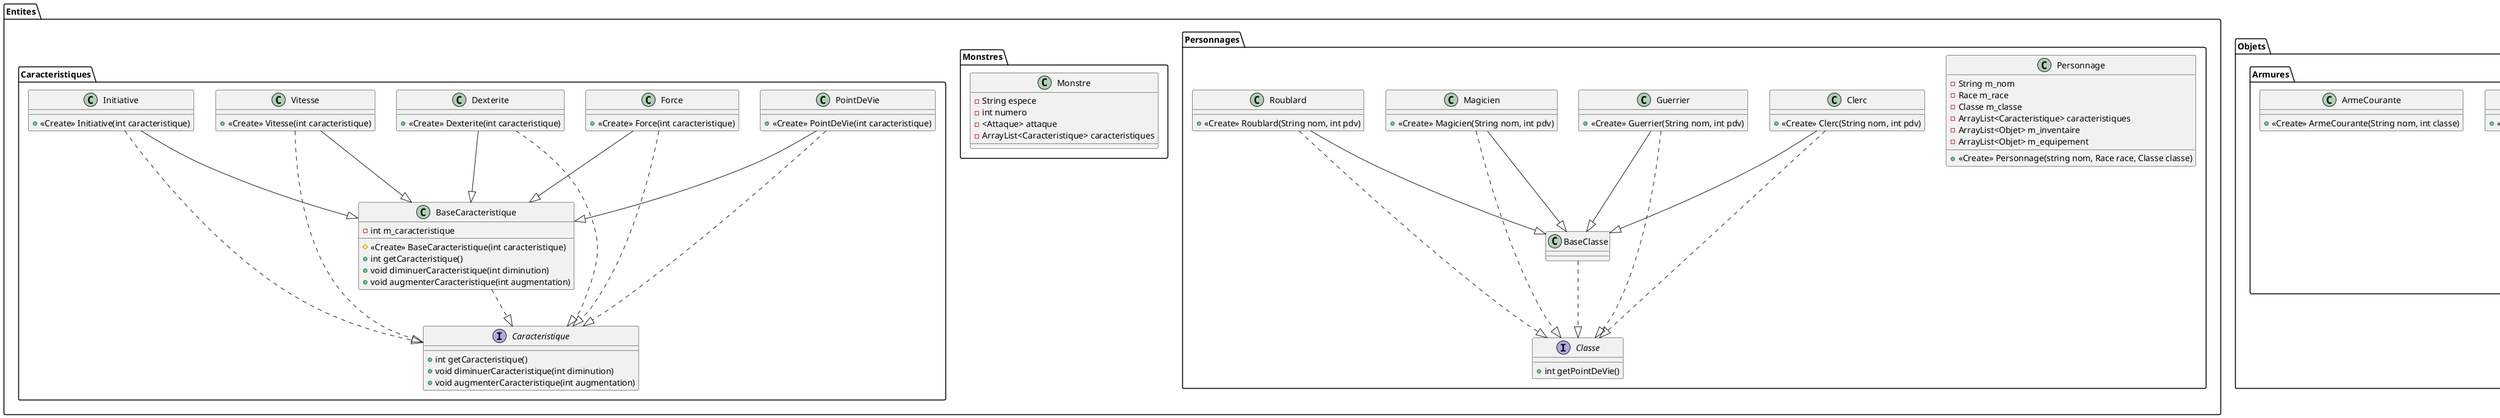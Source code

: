 @startuml
'https://plantuml.com/class-diagram

package Entites {
    package Personnages {
        class Personnage {
            - String m_nom
            - Race m_race
            - Classe m_classe
            - ArrayList<Caracteristique> caracteristiques
            - ArrayList<Objet> m_inventaire
            - ArrayList<Objet> m_equipement
            +«Create» Personnage(string nom, Race race, Classe classe)
        }

        interface Classe {
          + int getPointDeVie()
        }

        class Clerc {
        +«Create» Clerc(String nom, int pdv)
        }
        class Guerrier {
        +«Create» Guerrier(String nom, int pdv)
        }
        class Magicien {
        +«Create» Magicien(String nom, int pdv)
        }
        class Roublard {
        +«Create» Roublard(String nom, int pdv)
        }

        BaseClasse ..|> Classe

        Clerc --|> BaseClasse
        Clerc ..|> Classe

        Guerrier --|> BaseClasse
        Guerrier ..|> Classe

        Magicien --|> BaseClasse
        Magicien ..|> Classe

        Roublard --|> BaseClasse
        Roublard ..|> Classe
    }

    package Monstres {
        class Monstre {
            - String espece
            - int numero
            - <Attaque> attaque
            - ArrayList<Caracteristique> caracteristiques
        }
    }

    package "Caracteristiques" {
        interface Caracteristique {
          + int getCaracteristique()
          + void diminuerCaracteristique(int diminution)
          + void augmenterCaracteristique(int augmentation)
        }

        class BaseCaracteristique {
          - int m_caracteristique
          #«Create» BaseCaracteristique(int caracteristique)
          + int getCaracteristique()
          + void diminuerCaracteristique(int diminution)
          + void augmenterCaracteristique(int augmentation)
        }

        class PointDeVie {
        +«Create» PointDeVie(int caracteristique)
        }
        class Force {
        +«Create» Force(int caracteristique)
        }
        class Dexterite {
        +«Create» Dexterite(int caracteristique)
        }
        class Vitesse {
        +«Create» Vitesse(int caracteristique)
        }
        class Initiative {
        +«Create» Initiative(int caracteristique)
        }

        PointDeVie --|> BaseCaracteristique
        Force --|> BaseCaracteristique
        Dexterite --|> BaseCaracteristique
        Vitesse --|> BaseCaracteristique
        Initiative --|> BaseCaracteristique

        PointDeVie ..|> Caracteristique
        Force ..|> Caracteristique
        Dexterite ..|> Caracteristique
        Vitesse ..|> Caracteristique
        Initiative ..|> Caracteristique

        BaseCaracteristique ..|> Caracteristique

    }
}

package Objets {
    interface Objet {
      + String getNom()
    }

    package Armes {
        class Arme {
        - String m_nom;
        - int m_porte;
        #«Create» Arme(String nom, int porte)
        + int getPorte()
        }
        Arme ..|> Objet

        class ArmeGuerre {
        +«Create» ArmeGuerre(String nom, int classe)
        }
        class ArmeDistance {
        +«Create» ArmeDistance(String nom, int classe)
        }

        ArmeCourante --|> Arme
        ArmeCourante ..|> Objet
        ArmeGuerre --|> Arme
        ArmeGuerre ..|> Objet
        ArmeDistance --|> Arme
        ArmeDistance ..|> Objet
    }
    package Armures {
        class Armure {
        - String m_nom;
        - int m_classe;
        #«Create» Armure(String nom, int classe)
        + int getClasse()
        }
        Armure ..|> Objet

        class ArmureLegere {
        +«Create» ArmureLegere(String nom, int classe)
        }
        class ArmureLourde {
        +«Create» ArmureLourde(String nom, int classe)
        }
        class ArmeCourante {
        +«Create» ArmeCourante(String nom, int classe)
        }

        ArmureLegere --|> Armure
        ArmureLegere ..|> Objet
        ArmureLourde --|> Armure
        ArmureLourde ..|> Objet
    }
}

@enduml